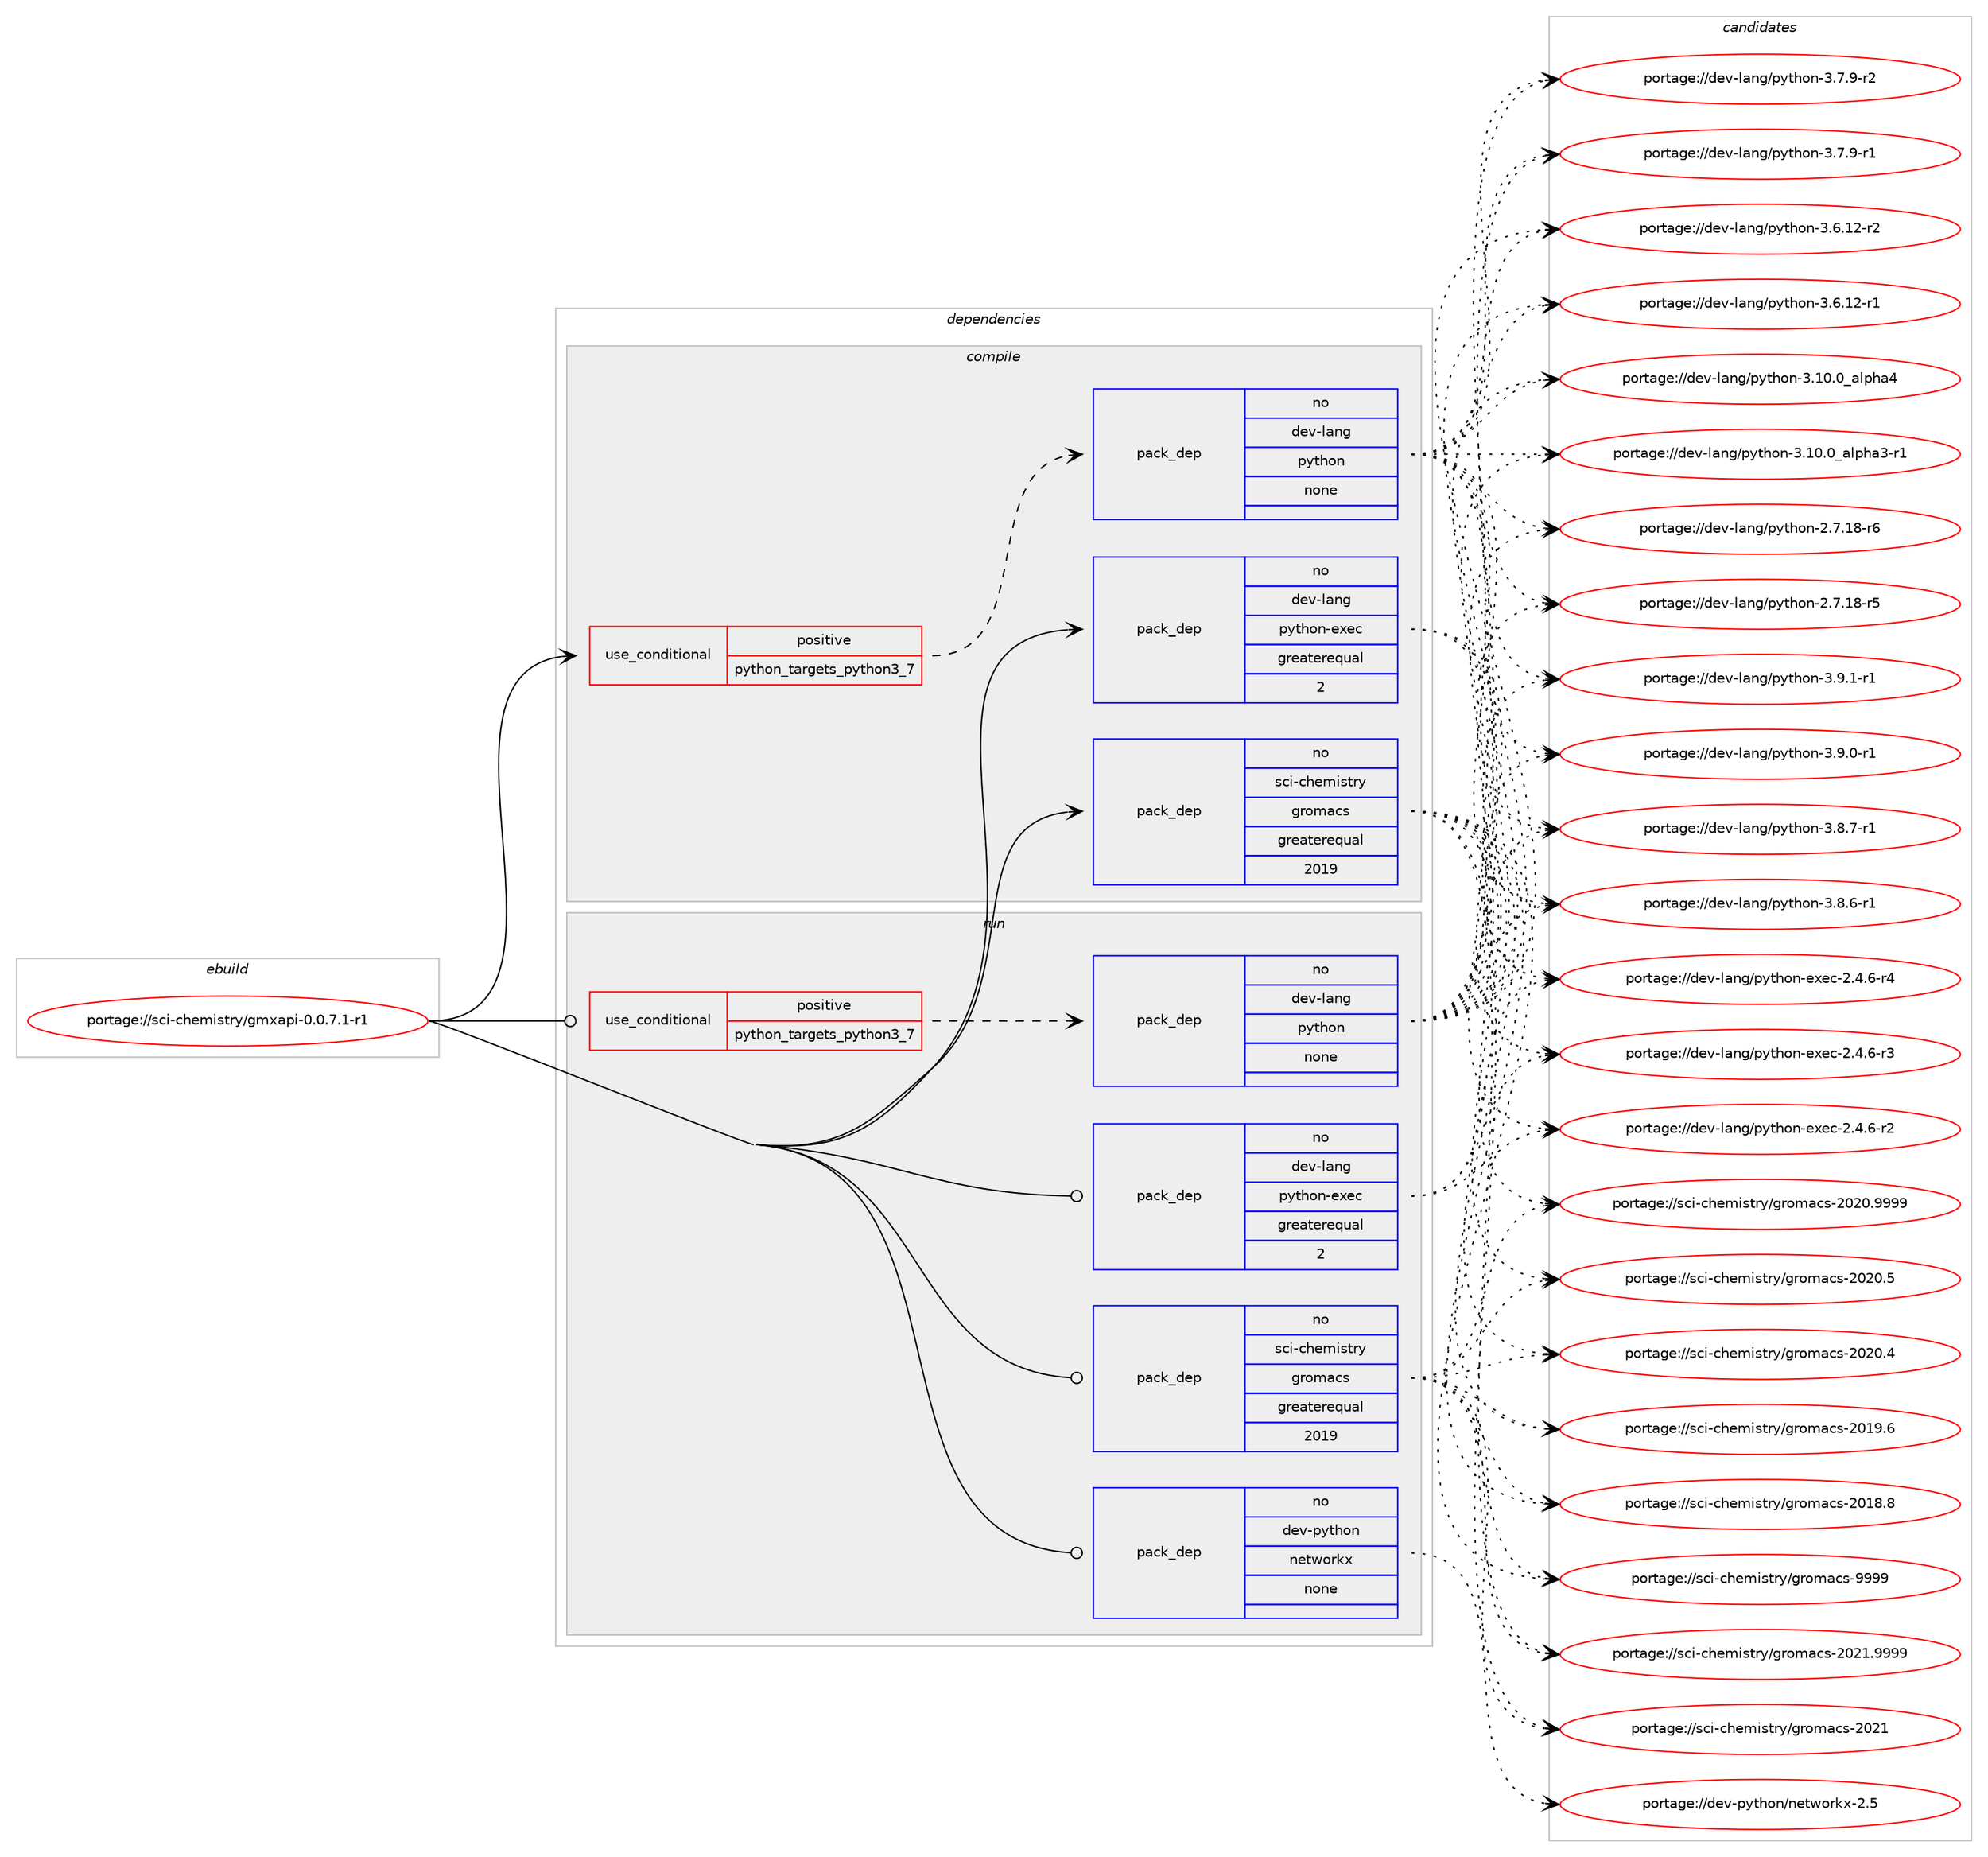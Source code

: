 digraph prolog {

# *************
# Graph options
# *************

newrank=true;
concentrate=true;
compound=true;
graph [rankdir=LR,fontname=Helvetica,fontsize=10,ranksep=1.5];#, ranksep=2.5, nodesep=0.2];
edge  [arrowhead=vee];
node  [fontname=Helvetica,fontsize=10];

# **********
# The ebuild
# **********

subgraph cluster_leftcol {
color=gray;
rank=same;
label=<<i>ebuild</i>>;
id [label="portage://sci-chemistry/gmxapi-0.0.7.1-r1", color=red, width=4, href="../sci-chemistry/gmxapi-0.0.7.1-r1.svg"];
}

# ****************
# The dependencies
# ****************

subgraph cluster_midcol {
color=gray;
label=<<i>dependencies</i>>;
subgraph cluster_compile {
fillcolor="#eeeeee";
style=filled;
label=<<i>compile</i>>;
subgraph cond5987 {
dependency19290 [label=<<TABLE BORDER="0" CELLBORDER="1" CELLSPACING="0" CELLPADDING="4"><TR><TD ROWSPAN="3" CELLPADDING="10">use_conditional</TD></TR><TR><TD>positive</TD></TR><TR><TD>python_targets_python3_7</TD></TR></TABLE>>, shape=none, color=red];
subgraph pack13153 {
dependency19291 [label=<<TABLE BORDER="0" CELLBORDER="1" CELLSPACING="0" CELLPADDING="4" WIDTH="220"><TR><TD ROWSPAN="6" CELLPADDING="30">pack_dep</TD></TR><TR><TD WIDTH="110">no</TD></TR><TR><TD>dev-lang</TD></TR><TR><TD>python</TD></TR><TR><TD>none</TD></TR><TR><TD></TD></TR></TABLE>>, shape=none, color=blue];
}
dependency19290:e -> dependency19291:w [weight=20,style="dashed",arrowhead="vee"];
}
id:e -> dependency19290:w [weight=20,style="solid",arrowhead="vee"];
subgraph pack13154 {
dependency19292 [label=<<TABLE BORDER="0" CELLBORDER="1" CELLSPACING="0" CELLPADDING="4" WIDTH="220"><TR><TD ROWSPAN="6" CELLPADDING="30">pack_dep</TD></TR><TR><TD WIDTH="110">no</TD></TR><TR><TD>dev-lang</TD></TR><TR><TD>python-exec</TD></TR><TR><TD>greaterequal</TD></TR><TR><TD>2</TD></TR></TABLE>>, shape=none, color=blue];
}
id:e -> dependency19292:w [weight=20,style="solid",arrowhead="vee"];
subgraph pack13155 {
dependency19293 [label=<<TABLE BORDER="0" CELLBORDER="1" CELLSPACING="0" CELLPADDING="4" WIDTH="220"><TR><TD ROWSPAN="6" CELLPADDING="30">pack_dep</TD></TR><TR><TD WIDTH="110">no</TD></TR><TR><TD>sci-chemistry</TD></TR><TR><TD>gromacs</TD></TR><TR><TD>greaterequal</TD></TR><TR><TD>2019</TD></TR></TABLE>>, shape=none, color=blue];
}
id:e -> dependency19293:w [weight=20,style="solid",arrowhead="vee"];
}
subgraph cluster_compileandrun {
fillcolor="#eeeeee";
style=filled;
label=<<i>compile and run</i>>;
}
subgraph cluster_run {
fillcolor="#eeeeee";
style=filled;
label=<<i>run</i>>;
subgraph cond5988 {
dependency19294 [label=<<TABLE BORDER="0" CELLBORDER="1" CELLSPACING="0" CELLPADDING="4"><TR><TD ROWSPAN="3" CELLPADDING="10">use_conditional</TD></TR><TR><TD>positive</TD></TR><TR><TD>python_targets_python3_7</TD></TR></TABLE>>, shape=none, color=red];
subgraph pack13156 {
dependency19295 [label=<<TABLE BORDER="0" CELLBORDER="1" CELLSPACING="0" CELLPADDING="4" WIDTH="220"><TR><TD ROWSPAN="6" CELLPADDING="30">pack_dep</TD></TR><TR><TD WIDTH="110">no</TD></TR><TR><TD>dev-lang</TD></TR><TR><TD>python</TD></TR><TR><TD>none</TD></TR><TR><TD></TD></TR></TABLE>>, shape=none, color=blue];
}
dependency19294:e -> dependency19295:w [weight=20,style="dashed",arrowhead="vee"];
}
id:e -> dependency19294:w [weight=20,style="solid",arrowhead="odot"];
subgraph pack13157 {
dependency19296 [label=<<TABLE BORDER="0" CELLBORDER="1" CELLSPACING="0" CELLPADDING="4" WIDTH="220"><TR><TD ROWSPAN="6" CELLPADDING="30">pack_dep</TD></TR><TR><TD WIDTH="110">no</TD></TR><TR><TD>dev-lang</TD></TR><TR><TD>python-exec</TD></TR><TR><TD>greaterequal</TD></TR><TR><TD>2</TD></TR></TABLE>>, shape=none, color=blue];
}
id:e -> dependency19296:w [weight=20,style="solid",arrowhead="odot"];
subgraph pack13158 {
dependency19297 [label=<<TABLE BORDER="0" CELLBORDER="1" CELLSPACING="0" CELLPADDING="4" WIDTH="220"><TR><TD ROWSPAN="6" CELLPADDING="30">pack_dep</TD></TR><TR><TD WIDTH="110">no</TD></TR><TR><TD>dev-python</TD></TR><TR><TD>networkx</TD></TR><TR><TD>none</TD></TR><TR><TD></TD></TR></TABLE>>, shape=none, color=blue];
}
id:e -> dependency19297:w [weight=20,style="solid",arrowhead="odot"];
subgraph pack13159 {
dependency19298 [label=<<TABLE BORDER="0" CELLBORDER="1" CELLSPACING="0" CELLPADDING="4" WIDTH="220"><TR><TD ROWSPAN="6" CELLPADDING="30">pack_dep</TD></TR><TR><TD WIDTH="110">no</TD></TR><TR><TD>sci-chemistry</TD></TR><TR><TD>gromacs</TD></TR><TR><TD>greaterequal</TD></TR><TR><TD>2019</TD></TR></TABLE>>, shape=none, color=blue];
}
id:e -> dependency19298:w [weight=20,style="solid",arrowhead="odot"];
}
}

# **************
# The candidates
# **************

subgraph cluster_choices {
rank=same;
color=gray;
label=<<i>candidates</i>>;

subgraph choice13153 {
color=black;
nodesep=1;
choice1001011184510897110103471121211161041111104551465746494511449 [label="portage://dev-lang/python-3.9.1-r1", color=red, width=4,href="../dev-lang/python-3.9.1-r1.svg"];
choice1001011184510897110103471121211161041111104551465746484511449 [label="portage://dev-lang/python-3.9.0-r1", color=red, width=4,href="../dev-lang/python-3.9.0-r1.svg"];
choice1001011184510897110103471121211161041111104551465646554511449 [label="portage://dev-lang/python-3.8.7-r1", color=red, width=4,href="../dev-lang/python-3.8.7-r1.svg"];
choice1001011184510897110103471121211161041111104551465646544511449 [label="portage://dev-lang/python-3.8.6-r1", color=red, width=4,href="../dev-lang/python-3.8.6-r1.svg"];
choice1001011184510897110103471121211161041111104551465546574511450 [label="portage://dev-lang/python-3.7.9-r2", color=red, width=4,href="../dev-lang/python-3.7.9-r2.svg"];
choice1001011184510897110103471121211161041111104551465546574511449 [label="portage://dev-lang/python-3.7.9-r1", color=red, width=4,href="../dev-lang/python-3.7.9-r1.svg"];
choice100101118451089711010347112121116104111110455146544649504511450 [label="portage://dev-lang/python-3.6.12-r2", color=red, width=4,href="../dev-lang/python-3.6.12-r2.svg"];
choice100101118451089711010347112121116104111110455146544649504511449 [label="portage://dev-lang/python-3.6.12-r1", color=red, width=4,href="../dev-lang/python-3.6.12-r1.svg"];
choice1001011184510897110103471121211161041111104551464948464895971081121049752 [label="portage://dev-lang/python-3.10.0_alpha4", color=red, width=4,href="../dev-lang/python-3.10.0_alpha4.svg"];
choice10010111845108971101034711212111610411111045514649484648959710811210497514511449 [label="portage://dev-lang/python-3.10.0_alpha3-r1", color=red, width=4,href="../dev-lang/python-3.10.0_alpha3-r1.svg"];
choice100101118451089711010347112121116104111110455046554649564511454 [label="portage://dev-lang/python-2.7.18-r6", color=red, width=4,href="../dev-lang/python-2.7.18-r6.svg"];
choice100101118451089711010347112121116104111110455046554649564511453 [label="portage://dev-lang/python-2.7.18-r5", color=red, width=4,href="../dev-lang/python-2.7.18-r5.svg"];
dependency19291:e -> choice1001011184510897110103471121211161041111104551465746494511449:w [style=dotted,weight="100"];
dependency19291:e -> choice1001011184510897110103471121211161041111104551465746484511449:w [style=dotted,weight="100"];
dependency19291:e -> choice1001011184510897110103471121211161041111104551465646554511449:w [style=dotted,weight="100"];
dependency19291:e -> choice1001011184510897110103471121211161041111104551465646544511449:w [style=dotted,weight="100"];
dependency19291:e -> choice1001011184510897110103471121211161041111104551465546574511450:w [style=dotted,weight="100"];
dependency19291:e -> choice1001011184510897110103471121211161041111104551465546574511449:w [style=dotted,weight="100"];
dependency19291:e -> choice100101118451089711010347112121116104111110455146544649504511450:w [style=dotted,weight="100"];
dependency19291:e -> choice100101118451089711010347112121116104111110455146544649504511449:w [style=dotted,weight="100"];
dependency19291:e -> choice1001011184510897110103471121211161041111104551464948464895971081121049752:w [style=dotted,weight="100"];
dependency19291:e -> choice10010111845108971101034711212111610411111045514649484648959710811210497514511449:w [style=dotted,weight="100"];
dependency19291:e -> choice100101118451089711010347112121116104111110455046554649564511454:w [style=dotted,weight="100"];
dependency19291:e -> choice100101118451089711010347112121116104111110455046554649564511453:w [style=dotted,weight="100"];
}
subgraph choice13154 {
color=black;
nodesep=1;
choice10010111845108971101034711212111610411111045101120101994550465246544511452 [label="portage://dev-lang/python-exec-2.4.6-r4", color=red, width=4,href="../dev-lang/python-exec-2.4.6-r4.svg"];
choice10010111845108971101034711212111610411111045101120101994550465246544511451 [label="portage://dev-lang/python-exec-2.4.6-r3", color=red, width=4,href="../dev-lang/python-exec-2.4.6-r3.svg"];
choice10010111845108971101034711212111610411111045101120101994550465246544511450 [label="portage://dev-lang/python-exec-2.4.6-r2", color=red, width=4,href="../dev-lang/python-exec-2.4.6-r2.svg"];
dependency19292:e -> choice10010111845108971101034711212111610411111045101120101994550465246544511452:w [style=dotted,weight="100"];
dependency19292:e -> choice10010111845108971101034711212111610411111045101120101994550465246544511451:w [style=dotted,weight="100"];
dependency19292:e -> choice10010111845108971101034711212111610411111045101120101994550465246544511450:w [style=dotted,weight="100"];
}
subgraph choice13155 {
color=black;
nodesep=1;
choice1159910545991041011091051151161141214710311411110997991154557575757 [label="portage://sci-chemistry/gromacs-9999", color=red, width=4,href="../sci-chemistry/gromacs-9999.svg"];
choice11599105459910410110910511511611412147103114111109979911545504850494657575757 [label="portage://sci-chemistry/gromacs-2021.9999", color=red, width=4,href="../sci-chemistry/gromacs-2021.9999.svg"];
choice1159910545991041011091051151161141214710311411110997991154550485049 [label="portage://sci-chemistry/gromacs-2021", color=red, width=4,href="../sci-chemistry/gromacs-2021.svg"];
choice11599105459910410110910511511611412147103114111109979911545504850484657575757 [label="portage://sci-chemistry/gromacs-2020.9999", color=red, width=4,href="../sci-chemistry/gromacs-2020.9999.svg"];
choice11599105459910410110910511511611412147103114111109979911545504850484653 [label="portage://sci-chemistry/gromacs-2020.5", color=red, width=4,href="../sci-chemistry/gromacs-2020.5.svg"];
choice11599105459910410110910511511611412147103114111109979911545504850484652 [label="portage://sci-chemistry/gromacs-2020.4", color=red, width=4,href="../sci-chemistry/gromacs-2020.4.svg"];
choice11599105459910410110910511511611412147103114111109979911545504849574654 [label="portage://sci-chemistry/gromacs-2019.6", color=red, width=4,href="../sci-chemistry/gromacs-2019.6.svg"];
choice11599105459910410110910511511611412147103114111109979911545504849564656 [label="portage://sci-chemistry/gromacs-2018.8", color=red, width=4,href="../sci-chemistry/gromacs-2018.8.svg"];
dependency19293:e -> choice1159910545991041011091051151161141214710311411110997991154557575757:w [style=dotted,weight="100"];
dependency19293:e -> choice11599105459910410110910511511611412147103114111109979911545504850494657575757:w [style=dotted,weight="100"];
dependency19293:e -> choice1159910545991041011091051151161141214710311411110997991154550485049:w [style=dotted,weight="100"];
dependency19293:e -> choice11599105459910410110910511511611412147103114111109979911545504850484657575757:w [style=dotted,weight="100"];
dependency19293:e -> choice11599105459910410110910511511611412147103114111109979911545504850484653:w [style=dotted,weight="100"];
dependency19293:e -> choice11599105459910410110910511511611412147103114111109979911545504850484652:w [style=dotted,weight="100"];
dependency19293:e -> choice11599105459910410110910511511611412147103114111109979911545504849574654:w [style=dotted,weight="100"];
dependency19293:e -> choice11599105459910410110910511511611412147103114111109979911545504849564656:w [style=dotted,weight="100"];
}
subgraph choice13156 {
color=black;
nodesep=1;
choice1001011184510897110103471121211161041111104551465746494511449 [label="portage://dev-lang/python-3.9.1-r1", color=red, width=4,href="../dev-lang/python-3.9.1-r1.svg"];
choice1001011184510897110103471121211161041111104551465746484511449 [label="portage://dev-lang/python-3.9.0-r1", color=red, width=4,href="../dev-lang/python-3.9.0-r1.svg"];
choice1001011184510897110103471121211161041111104551465646554511449 [label="portage://dev-lang/python-3.8.7-r1", color=red, width=4,href="../dev-lang/python-3.8.7-r1.svg"];
choice1001011184510897110103471121211161041111104551465646544511449 [label="portage://dev-lang/python-3.8.6-r1", color=red, width=4,href="../dev-lang/python-3.8.6-r1.svg"];
choice1001011184510897110103471121211161041111104551465546574511450 [label="portage://dev-lang/python-3.7.9-r2", color=red, width=4,href="../dev-lang/python-3.7.9-r2.svg"];
choice1001011184510897110103471121211161041111104551465546574511449 [label="portage://dev-lang/python-3.7.9-r1", color=red, width=4,href="../dev-lang/python-3.7.9-r1.svg"];
choice100101118451089711010347112121116104111110455146544649504511450 [label="portage://dev-lang/python-3.6.12-r2", color=red, width=4,href="../dev-lang/python-3.6.12-r2.svg"];
choice100101118451089711010347112121116104111110455146544649504511449 [label="portage://dev-lang/python-3.6.12-r1", color=red, width=4,href="../dev-lang/python-3.6.12-r1.svg"];
choice1001011184510897110103471121211161041111104551464948464895971081121049752 [label="portage://dev-lang/python-3.10.0_alpha4", color=red, width=4,href="../dev-lang/python-3.10.0_alpha4.svg"];
choice10010111845108971101034711212111610411111045514649484648959710811210497514511449 [label="portage://dev-lang/python-3.10.0_alpha3-r1", color=red, width=4,href="../dev-lang/python-3.10.0_alpha3-r1.svg"];
choice100101118451089711010347112121116104111110455046554649564511454 [label="portage://dev-lang/python-2.7.18-r6", color=red, width=4,href="../dev-lang/python-2.7.18-r6.svg"];
choice100101118451089711010347112121116104111110455046554649564511453 [label="portage://dev-lang/python-2.7.18-r5", color=red, width=4,href="../dev-lang/python-2.7.18-r5.svg"];
dependency19295:e -> choice1001011184510897110103471121211161041111104551465746494511449:w [style=dotted,weight="100"];
dependency19295:e -> choice1001011184510897110103471121211161041111104551465746484511449:w [style=dotted,weight="100"];
dependency19295:e -> choice1001011184510897110103471121211161041111104551465646554511449:w [style=dotted,weight="100"];
dependency19295:e -> choice1001011184510897110103471121211161041111104551465646544511449:w [style=dotted,weight="100"];
dependency19295:e -> choice1001011184510897110103471121211161041111104551465546574511450:w [style=dotted,weight="100"];
dependency19295:e -> choice1001011184510897110103471121211161041111104551465546574511449:w [style=dotted,weight="100"];
dependency19295:e -> choice100101118451089711010347112121116104111110455146544649504511450:w [style=dotted,weight="100"];
dependency19295:e -> choice100101118451089711010347112121116104111110455146544649504511449:w [style=dotted,weight="100"];
dependency19295:e -> choice1001011184510897110103471121211161041111104551464948464895971081121049752:w [style=dotted,weight="100"];
dependency19295:e -> choice10010111845108971101034711212111610411111045514649484648959710811210497514511449:w [style=dotted,weight="100"];
dependency19295:e -> choice100101118451089711010347112121116104111110455046554649564511454:w [style=dotted,weight="100"];
dependency19295:e -> choice100101118451089711010347112121116104111110455046554649564511453:w [style=dotted,weight="100"];
}
subgraph choice13157 {
color=black;
nodesep=1;
choice10010111845108971101034711212111610411111045101120101994550465246544511452 [label="portage://dev-lang/python-exec-2.4.6-r4", color=red, width=4,href="../dev-lang/python-exec-2.4.6-r4.svg"];
choice10010111845108971101034711212111610411111045101120101994550465246544511451 [label="portage://dev-lang/python-exec-2.4.6-r3", color=red, width=4,href="../dev-lang/python-exec-2.4.6-r3.svg"];
choice10010111845108971101034711212111610411111045101120101994550465246544511450 [label="portage://dev-lang/python-exec-2.4.6-r2", color=red, width=4,href="../dev-lang/python-exec-2.4.6-r2.svg"];
dependency19296:e -> choice10010111845108971101034711212111610411111045101120101994550465246544511452:w [style=dotted,weight="100"];
dependency19296:e -> choice10010111845108971101034711212111610411111045101120101994550465246544511451:w [style=dotted,weight="100"];
dependency19296:e -> choice10010111845108971101034711212111610411111045101120101994550465246544511450:w [style=dotted,weight="100"];
}
subgraph choice13158 {
color=black;
nodesep=1;
choice100101118451121211161041111104711010111611911111410712045504653 [label="portage://dev-python/networkx-2.5", color=red, width=4,href="../dev-python/networkx-2.5.svg"];
dependency19297:e -> choice100101118451121211161041111104711010111611911111410712045504653:w [style=dotted,weight="100"];
}
subgraph choice13159 {
color=black;
nodesep=1;
choice1159910545991041011091051151161141214710311411110997991154557575757 [label="portage://sci-chemistry/gromacs-9999", color=red, width=4,href="../sci-chemistry/gromacs-9999.svg"];
choice11599105459910410110910511511611412147103114111109979911545504850494657575757 [label="portage://sci-chemistry/gromacs-2021.9999", color=red, width=4,href="../sci-chemistry/gromacs-2021.9999.svg"];
choice1159910545991041011091051151161141214710311411110997991154550485049 [label="portage://sci-chemistry/gromacs-2021", color=red, width=4,href="../sci-chemistry/gromacs-2021.svg"];
choice11599105459910410110910511511611412147103114111109979911545504850484657575757 [label="portage://sci-chemistry/gromacs-2020.9999", color=red, width=4,href="../sci-chemistry/gromacs-2020.9999.svg"];
choice11599105459910410110910511511611412147103114111109979911545504850484653 [label="portage://sci-chemistry/gromacs-2020.5", color=red, width=4,href="../sci-chemistry/gromacs-2020.5.svg"];
choice11599105459910410110910511511611412147103114111109979911545504850484652 [label="portage://sci-chemistry/gromacs-2020.4", color=red, width=4,href="../sci-chemistry/gromacs-2020.4.svg"];
choice11599105459910410110910511511611412147103114111109979911545504849574654 [label="portage://sci-chemistry/gromacs-2019.6", color=red, width=4,href="../sci-chemistry/gromacs-2019.6.svg"];
choice11599105459910410110910511511611412147103114111109979911545504849564656 [label="portage://sci-chemistry/gromacs-2018.8", color=red, width=4,href="../sci-chemistry/gromacs-2018.8.svg"];
dependency19298:e -> choice1159910545991041011091051151161141214710311411110997991154557575757:w [style=dotted,weight="100"];
dependency19298:e -> choice11599105459910410110910511511611412147103114111109979911545504850494657575757:w [style=dotted,weight="100"];
dependency19298:e -> choice1159910545991041011091051151161141214710311411110997991154550485049:w [style=dotted,weight="100"];
dependency19298:e -> choice11599105459910410110910511511611412147103114111109979911545504850484657575757:w [style=dotted,weight="100"];
dependency19298:e -> choice11599105459910410110910511511611412147103114111109979911545504850484653:w [style=dotted,weight="100"];
dependency19298:e -> choice11599105459910410110910511511611412147103114111109979911545504850484652:w [style=dotted,weight="100"];
dependency19298:e -> choice11599105459910410110910511511611412147103114111109979911545504849574654:w [style=dotted,weight="100"];
dependency19298:e -> choice11599105459910410110910511511611412147103114111109979911545504849564656:w [style=dotted,weight="100"];
}
}

}
